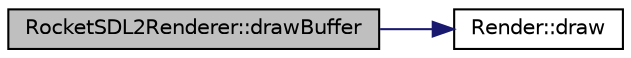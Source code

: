 digraph G
{
  edge [fontname="Helvetica",fontsize="10",labelfontname="Helvetica",labelfontsize="10"];
  node [fontname="Helvetica",fontsize="10",shape=record];
  rankdir="LR";
  Node1 [label="RocketSDL2Renderer::drawBuffer",height=0.2,width=0.4,color="black", fillcolor="grey75", style="filled" fontcolor="black"];
  Node1 -> Node2 [color="midnightblue",fontsize="10",style="solid",fontname="Helvetica"];
  Node2 [label="Render::draw",height=0.2,width=0.4,color="black", fillcolor="white", style="filled",URL="$namespace_render.html#a7087bcd1e1950ec6ef28ff4897018fd9"];
}
